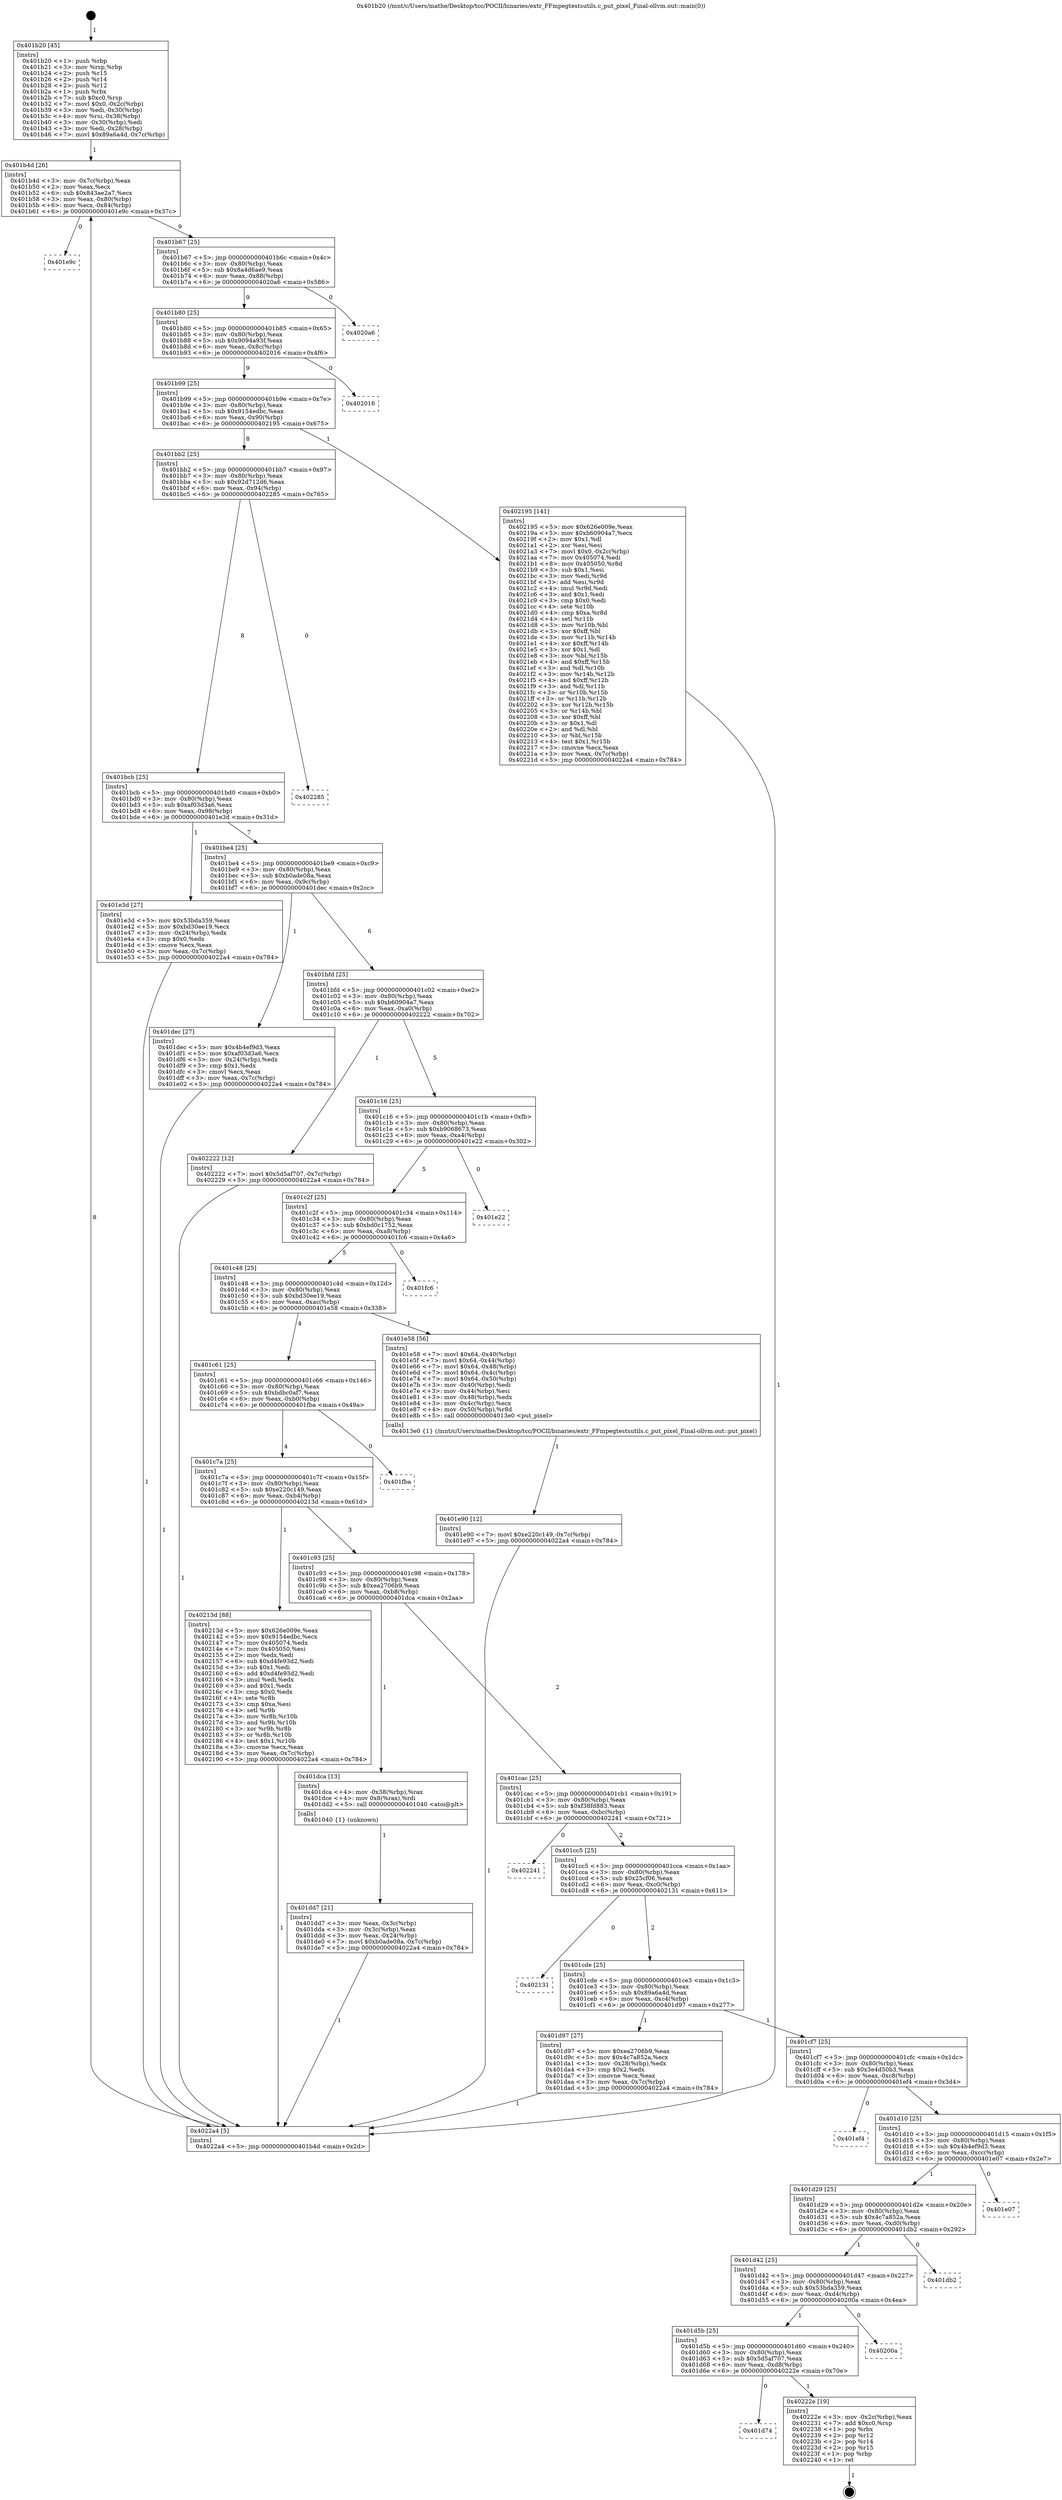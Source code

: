 digraph "0x401b20" {
  label = "0x401b20 (/mnt/c/Users/mathe/Desktop/tcc/POCII/binaries/extr_FFmpegtestsutils.c_put_pixel_Final-ollvm.out::main(0))"
  labelloc = "t"
  node[shape=record]

  Entry [label="",width=0.3,height=0.3,shape=circle,fillcolor=black,style=filled]
  "0x401b4d" [label="{
     0x401b4d [26]\l
     | [instrs]\l
     &nbsp;&nbsp;0x401b4d \<+3\>: mov -0x7c(%rbp),%eax\l
     &nbsp;&nbsp;0x401b50 \<+2\>: mov %eax,%ecx\l
     &nbsp;&nbsp;0x401b52 \<+6\>: sub $0x843ae2a7,%ecx\l
     &nbsp;&nbsp;0x401b58 \<+3\>: mov %eax,-0x80(%rbp)\l
     &nbsp;&nbsp;0x401b5b \<+6\>: mov %ecx,-0x84(%rbp)\l
     &nbsp;&nbsp;0x401b61 \<+6\>: je 0000000000401e9c \<main+0x37c\>\l
  }"]
  "0x401e9c" [label="{
     0x401e9c\l
  }", style=dashed]
  "0x401b67" [label="{
     0x401b67 [25]\l
     | [instrs]\l
     &nbsp;&nbsp;0x401b67 \<+5\>: jmp 0000000000401b6c \<main+0x4c\>\l
     &nbsp;&nbsp;0x401b6c \<+3\>: mov -0x80(%rbp),%eax\l
     &nbsp;&nbsp;0x401b6f \<+5\>: sub $0x8a4d6ae9,%eax\l
     &nbsp;&nbsp;0x401b74 \<+6\>: mov %eax,-0x88(%rbp)\l
     &nbsp;&nbsp;0x401b7a \<+6\>: je 00000000004020a6 \<main+0x586\>\l
  }"]
  Exit [label="",width=0.3,height=0.3,shape=circle,fillcolor=black,style=filled,peripheries=2]
  "0x4020a6" [label="{
     0x4020a6\l
  }", style=dashed]
  "0x401b80" [label="{
     0x401b80 [25]\l
     | [instrs]\l
     &nbsp;&nbsp;0x401b80 \<+5\>: jmp 0000000000401b85 \<main+0x65\>\l
     &nbsp;&nbsp;0x401b85 \<+3\>: mov -0x80(%rbp),%eax\l
     &nbsp;&nbsp;0x401b88 \<+5\>: sub $0x9094a93f,%eax\l
     &nbsp;&nbsp;0x401b8d \<+6\>: mov %eax,-0x8c(%rbp)\l
     &nbsp;&nbsp;0x401b93 \<+6\>: je 0000000000402016 \<main+0x4f6\>\l
  }"]
  "0x401d74" [label="{
     0x401d74\l
  }", style=dashed]
  "0x402016" [label="{
     0x402016\l
  }", style=dashed]
  "0x401b99" [label="{
     0x401b99 [25]\l
     | [instrs]\l
     &nbsp;&nbsp;0x401b99 \<+5\>: jmp 0000000000401b9e \<main+0x7e\>\l
     &nbsp;&nbsp;0x401b9e \<+3\>: mov -0x80(%rbp),%eax\l
     &nbsp;&nbsp;0x401ba1 \<+5\>: sub $0x9154edbc,%eax\l
     &nbsp;&nbsp;0x401ba6 \<+6\>: mov %eax,-0x90(%rbp)\l
     &nbsp;&nbsp;0x401bac \<+6\>: je 0000000000402195 \<main+0x675\>\l
  }"]
  "0x40222e" [label="{
     0x40222e [19]\l
     | [instrs]\l
     &nbsp;&nbsp;0x40222e \<+3\>: mov -0x2c(%rbp),%eax\l
     &nbsp;&nbsp;0x402231 \<+7\>: add $0xc0,%rsp\l
     &nbsp;&nbsp;0x402238 \<+1\>: pop %rbx\l
     &nbsp;&nbsp;0x402239 \<+2\>: pop %r12\l
     &nbsp;&nbsp;0x40223b \<+2\>: pop %r14\l
     &nbsp;&nbsp;0x40223d \<+2\>: pop %r15\l
     &nbsp;&nbsp;0x40223f \<+1\>: pop %rbp\l
     &nbsp;&nbsp;0x402240 \<+1\>: ret\l
  }"]
  "0x402195" [label="{
     0x402195 [141]\l
     | [instrs]\l
     &nbsp;&nbsp;0x402195 \<+5\>: mov $0x626e009e,%eax\l
     &nbsp;&nbsp;0x40219a \<+5\>: mov $0xb60904a7,%ecx\l
     &nbsp;&nbsp;0x40219f \<+2\>: mov $0x1,%dl\l
     &nbsp;&nbsp;0x4021a1 \<+2\>: xor %esi,%esi\l
     &nbsp;&nbsp;0x4021a3 \<+7\>: movl $0x0,-0x2c(%rbp)\l
     &nbsp;&nbsp;0x4021aa \<+7\>: mov 0x405074,%edi\l
     &nbsp;&nbsp;0x4021b1 \<+8\>: mov 0x405050,%r8d\l
     &nbsp;&nbsp;0x4021b9 \<+3\>: sub $0x1,%esi\l
     &nbsp;&nbsp;0x4021bc \<+3\>: mov %edi,%r9d\l
     &nbsp;&nbsp;0x4021bf \<+3\>: add %esi,%r9d\l
     &nbsp;&nbsp;0x4021c2 \<+4\>: imul %r9d,%edi\l
     &nbsp;&nbsp;0x4021c6 \<+3\>: and $0x1,%edi\l
     &nbsp;&nbsp;0x4021c9 \<+3\>: cmp $0x0,%edi\l
     &nbsp;&nbsp;0x4021cc \<+4\>: sete %r10b\l
     &nbsp;&nbsp;0x4021d0 \<+4\>: cmp $0xa,%r8d\l
     &nbsp;&nbsp;0x4021d4 \<+4\>: setl %r11b\l
     &nbsp;&nbsp;0x4021d8 \<+3\>: mov %r10b,%bl\l
     &nbsp;&nbsp;0x4021db \<+3\>: xor $0xff,%bl\l
     &nbsp;&nbsp;0x4021de \<+3\>: mov %r11b,%r14b\l
     &nbsp;&nbsp;0x4021e1 \<+4\>: xor $0xff,%r14b\l
     &nbsp;&nbsp;0x4021e5 \<+3\>: xor $0x1,%dl\l
     &nbsp;&nbsp;0x4021e8 \<+3\>: mov %bl,%r15b\l
     &nbsp;&nbsp;0x4021eb \<+4\>: and $0xff,%r15b\l
     &nbsp;&nbsp;0x4021ef \<+3\>: and %dl,%r10b\l
     &nbsp;&nbsp;0x4021f2 \<+3\>: mov %r14b,%r12b\l
     &nbsp;&nbsp;0x4021f5 \<+4\>: and $0xff,%r12b\l
     &nbsp;&nbsp;0x4021f9 \<+3\>: and %dl,%r11b\l
     &nbsp;&nbsp;0x4021fc \<+3\>: or %r10b,%r15b\l
     &nbsp;&nbsp;0x4021ff \<+3\>: or %r11b,%r12b\l
     &nbsp;&nbsp;0x402202 \<+3\>: xor %r12b,%r15b\l
     &nbsp;&nbsp;0x402205 \<+3\>: or %r14b,%bl\l
     &nbsp;&nbsp;0x402208 \<+3\>: xor $0xff,%bl\l
     &nbsp;&nbsp;0x40220b \<+3\>: or $0x1,%dl\l
     &nbsp;&nbsp;0x40220e \<+2\>: and %dl,%bl\l
     &nbsp;&nbsp;0x402210 \<+3\>: or %bl,%r15b\l
     &nbsp;&nbsp;0x402213 \<+4\>: test $0x1,%r15b\l
     &nbsp;&nbsp;0x402217 \<+3\>: cmovne %ecx,%eax\l
     &nbsp;&nbsp;0x40221a \<+3\>: mov %eax,-0x7c(%rbp)\l
     &nbsp;&nbsp;0x40221d \<+5\>: jmp 00000000004022a4 \<main+0x784\>\l
  }"]
  "0x401bb2" [label="{
     0x401bb2 [25]\l
     | [instrs]\l
     &nbsp;&nbsp;0x401bb2 \<+5\>: jmp 0000000000401bb7 \<main+0x97\>\l
     &nbsp;&nbsp;0x401bb7 \<+3\>: mov -0x80(%rbp),%eax\l
     &nbsp;&nbsp;0x401bba \<+5\>: sub $0x92d712d6,%eax\l
     &nbsp;&nbsp;0x401bbf \<+6\>: mov %eax,-0x94(%rbp)\l
     &nbsp;&nbsp;0x401bc5 \<+6\>: je 0000000000402285 \<main+0x765\>\l
  }"]
  "0x401d5b" [label="{
     0x401d5b [25]\l
     | [instrs]\l
     &nbsp;&nbsp;0x401d5b \<+5\>: jmp 0000000000401d60 \<main+0x240\>\l
     &nbsp;&nbsp;0x401d60 \<+3\>: mov -0x80(%rbp),%eax\l
     &nbsp;&nbsp;0x401d63 \<+5\>: sub $0x5d5af707,%eax\l
     &nbsp;&nbsp;0x401d68 \<+6\>: mov %eax,-0xd8(%rbp)\l
     &nbsp;&nbsp;0x401d6e \<+6\>: je 000000000040222e \<main+0x70e\>\l
  }"]
  "0x402285" [label="{
     0x402285\l
  }", style=dashed]
  "0x401bcb" [label="{
     0x401bcb [25]\l
     | [instrs]\l
     &nbsp;&nbsp;0x401bcb \<+5\>: jmp 0000000000401bd0 \<main+0xb0\>\l
     &nbsp;&nbsp;0x401bd0 \<+3\>: mov -0x80(%rbp),%eax\l
     &nbsp;&nbsp;0x401bd3 \<+5\>: sub $0xaf03d3a6,%eax\l
     &nbsp;&nbsp;0x401bd8 \<+6\>: mov %eax,-0x98(%rbp)\l
     &nbsp;&nbsp;0x401bde \<+6\>: je 0000000000401e3d \<main+0x31d\>\l
  }"]
  "0x40200a" [label="{
     0x40200a\l
  }", style=dashed]
  "0x401e3d" [label="{
     0x401e3d [27]\l
     | [instrs]\l
     &nbsp;&nbsp;0x401e3d \<+5\>: mov $0x53bda359,%eax\l
     &nbsp;&nbsp;0x401e42 \<+5\>: mov $0xbd30ee19,%ecx\l
     &nbsp;&nbsp;0x401e47 \<+3\>: mov -0x24(%rbp),%edx\l
     &nbsp;&nbsp;0x401e4a \<+3\>: cmp $0x0,%edx\l
     &nbsp;&nbsp;0x401e4d \<+3\>: cmove %ecx,%eax\l
     &nbsp;&nbsp;0x401e50 \<+3\>: mov %eax,-0x7c(%rbp)\l
     &nbsp;&nbsp;0x401e53 \<+5\>: jmp 00000000004022a4 \<main+0x784\>\l
  }"]
  "0x401be4" [label="{
     0x401be4 [25]\l
     | [instrs]\l
     &nbsp;&nbsp;0x401be4 \<+5\>: jmp 0000000000401be9 \<main+0xc9\>\l
     &nbsp;&nbsp;0x401be9 \<+3\>: mov -0x80(%rbp),%eax\l
     &nbsp;&nbsp;0x401bec \<+5\>: sub $0xb0ade08a,%eax\l
     &nbsp;&nbsp;0x401bf1 \<+6\>: mov %eax,-0x9c(%rbp)\l
     &nbsp;&nbsp;0x401bf7 \<+6\>: je 0000000000401dec \<main+0x2cc\>\l
  }"]
  "0x401d42" [label="{
     0x401d42 [25]\l
     | [instrs]\l
     &nbsp;&nbsp;0x401d42 \<+5\>: jmp 0000000000401d47 \<main+0x227\>\l
     &nbsp;&nbsp;0x401d47 \<+3\>: mov -0x80(%rbp),%eax\l
     &nbsp;&nbsp;0x401d4a \<+5\>: sub $0x53bda359,%eax\l
     &nbsp;&nbsp;0x401d4f \<+6\>: mov %eax,-0xd4(%rbp)\l
     &nbsp;&nbsp;0x401d55 \<+6\>: je 000000000040200a \<main+0x4ea\>\l
  }"]
  "0x401dec" [label="{
     0x401dec [27]\l
     | [instrs]\l
     &nbsp;&nbsp;0x401dec \<+5\>: mov $0x4b4ef9d3,%eax\l
     &nbsp;&nbsp;0x401df1 \<+5\>: mov $0xaf03d3a6,%ecx\l
     &nbsp;&nbsp;0x401df6 \<+3\>: mov -0x24(%rbp),%edx\l
     &nbsp;&nbsp;0x401df9 \<+3\>: cmp $0x1,%edx\l
     &nbsp;&nbsp;0x401dfc \<+3\>: cmovl %ecx,%eax\l
     &nbsp;&nbsp;0x401dff \<+3\>: mov %eax,-0x7c(%rbp)\l
     &nbsp;&nbsp;0x401e02 \<+5\>: jmp 00000000004022a4 \<main+0x784\>\l
  }"]
  "0x401bfd" [label="{
     0x401bfd [25]\l
     | [instrs]\l
     &nbsp;&nbsp;0x401bfd \<+5\>: jmp 0000000000401c02 \<main+0xe2\>\l
     &nbsp;&nbsp;0x401c02 \<+3\>: mov -0x80(%rbp),%eax\l
     &nbsp;&nbsp;0x401c05 \<+5\>: sub $0xb60904a7,%eax\l
     &nbsp;&nbsp;0x401c0a \<+6\>: mov %eax,-0xa0(%rbp)\l
     &nbsp;&nbsp;0x401c10 \<+6\>: je 0000000000402222 \<main+0x702\>\l
  }"]
  "0x401db2" [label="{
     0x401db2\l
  }", style=dashed]
  "0x402222" [label="{
     0x402222 [12]\l
     | [instrs]\l
     &nbsp;&nbsp;0x402222 \<+7\>: movl $0x5d5af707,-0x7c(%rbp)\l
     &nbsp;&nbsp;0x402229 \<+5\>: jmp 00000000004022a4 \<main+0x784\>\l
  }"]
  "0x401c16" [label="{
     0x401c16 [25]\l
     | [instrs]\l
     &nbsp;&nbsp;0x401c16 \<+5\>: jmp 0000000000401c1b \<main+0xfb\>\l
     &nbsp;&nbsp;0x401c1b \<+3\>: mov -0x80(%rbp),%eax\l
     &nbsp;&nbsp;0x401c1e \<+5\>: sub $0xb9068673,%eax\l
     &nbsp;&nbsp;0x401c23 \<+6\>: mov %eax,-0xa4(%rbp)\l
     &nbsp;&nbsp;0x401c29 \<+6\>: je 0000000000401e22 \<main+0x302\>\l
  }"]
  "0x401d29" [label="{
     0x401d29 [25]\l
     | [instrs]\l
     &nbsp;&nbsp;0x401d29 \<+5\>: jmp 0000000000401d2e \<main+0x20e\>\l
     &nbsp;&nbsp;0x401d2e \<+3\>: mov -0x80(%rbp),%eax\l
     &nbsp;&nbsp;0x401d31 \<+5\>: sub $0x4c7a852a,%eax\l
     &nbsp;&nbsp;0x401d36 \<+6\>: mov %eax,-0xd0(%rbp)\l
     &nbsp;&nbsp;0x401d3c \<+6\>: je 0000000000401db2 \<main+0x292\>\l
  }"]
  "0x401e22" [label="{
     0x401e22\l
  }", style=dashed]
  "0x401c2f" [label="{
     0x401c2f [25]\l
     | [instrs]\l
     &nbsp;&nbsp;0x401c2f \<+5\>: jmp 0000000000401c34 \<main+0x114\>\l
     &nbsp;&nbsp;0x401c34 \<+3\>: mov -0x80(%rbp),%eax\l
     &nbsp;&nbsp;0x401c37 \<+5\>: sub $0xbd0c1752,%eax\l
     &nbsp;&nbsp;0x401c3c \<+6\>: mov %eax,-0xa8(%rbp)\l
     &nbsp;&nbsp;0x401c42 \<+6\>: je 0000000000401fc6 \<main+0x4a6\>\l
  }"]
  "0x401e07" [label="{
     0x401e07\l
  }", style=dashed]
  "0x401fc6" [label="{
     0x401fc6\l
  }", style=dashed]
  "0x401c48" [label="{
     0x401c48 [25]\l
     | [instrs]\l
     &nbsp;&nbsp;0x401c48 \<+5\>: jmp 0000000000401c4d \<main+0x12d\>\l
     &nbsp;&nbsp;0x401c4d \<+3\>: mov -0x80(%rbp),%eax\l
     &nbsp;&nbsp;0x401c50 \<+5\>: sub $0xbd30ee19,%eax\l
     &nbsp;&nbsp;0x401c55 \<+6\>: mov %eax,-0xac(%rbp)\l
     &nbsp;&nbsp;0x401c5b \<+6\>: je 0000000000401e58 \<main+0x338\>\l
  }"]
  "0x401d10" [label="{
     0x401d10 [25]\l
     | [instrs]\l
     &nbsp;&nbsp;0x401d10 \<+5\>: jmp 0000000000401d15 \<main+0x1f5\>\l
     &nbsp;&nbsp;0x401d15 \<+3\>: mov -0x80(%rbp),%eax\l
     &nbsp;&nbsp;0x401d18 \<+5\>: sub $0x4b4ef9d3,%eax\l
     &nbsp;&nbsp;0x401d1d \<+6\>: mov %eax,-0xcc(%rbp)\l
     &nbsp;&nbsp;0x401d23 \<+6\>: je 0000000000401e07 \<main+0x2e7\>\l
  }"]
  "0x401e58" [label="{
     0x401e58 [56]\l
     | [instrs]\l
     &nbsp;&nbsp;0x401e58 \<+7\>: movl $0x64,-0x40(%rbp)\l
     &nbsp;&nbsp;0x401e5f \<+7\>: movl $0x64,-0x44(%rbp)\l
     &nbsp;&nbsp;0x401e66 \<+7\>: movl $0x64,-0x48(%rbp)\l
     &nbsp;&nbsp;0x401e6d \<+7\>: movl $0x64,-0x4c(%rbp)\l
     &nbsp;&nbsp;0x401e74 \<+7\>: movl $0x64,-0x50(%rbp)\l
     &nbsp;&nbsp;0x401e7b \<+3\>: mov -0x40(%rbp),%edi\l
     &nbsp;&nbsp;0x401e7e \<+3\>: mov -0x44(%rbp),%esi\l
     &nbsp;&nbsp;0x401e81 \<+3\>: mov -0x48(%rbp),%edx\l
     &nbsp;&nbsp;0x401e84 \<+3\>: mov -0x4c(%rbp),%ecx\l
     &nbsp;&nbsp;0x401e87 \<+4\>: mov -0x50(%rbp),%r8d\l
     &nbsp;&nbsp;0x401e8b \<+5\>: call 00000000004013e0 \<put_pixel\>\l
     | [calls]\l
     &nbsp;&nbsp;0x4013e0 \{1\} (/mnt/c/Users/mathe/Desktop/tcc/POCII/binaries/extr_FFmpegtestsutils.c_put_pixel_Final-ollvm.out::put_pixel)\l
  }"]
  "0x401c61" [label="{
     0x401c61 [25]\l
     | [instrs]\l
     &nbsp;&nbsp;0x401c61 \<+5\>: jmp 0000000000401c66 \<main+0x146\>\l
     &nbsp;&nbsp;0x401c66 \<+3\>: mov -0x80(%rbp),%eax\l
     &nbsp;&nbsp;0x401c69 \<+5\>: sub $0xbdbc0af7,%eax\l
     &nbsp;&nbsp;0x401c6e \<+6\>: mov %eax,-0xb0(%rbp)\l
     &nbsp;&nbsp;0x401c74 \<+6\>: je 0000000000401fba \<main+0x49a\>\l
  }"]
  "0x401ef4" [label="{
     0x401ef4\l
  }", style=dashed]
  "0x401fba" [label="{
     0x401fba\l
  }", style=dashed]
  "0x401c7a" [label="{
     0x401c7a [25]\l
     | [instrs]\l
     &nbsp;&nbsp;0x401c7a \<+5\>: jmp 0000000000401c7f \<main+0x15f\>\l
     &nbsp;&nbsp;0x401c7f \<+3\>: mov -0x80(%rbp),%eax\l
     &nbsp;&nbsp;0x401c82 \<+5\>: sub $0xe220c149,%eax\l
     &nbsp;&nbsp;0x401c87 \<+6\>: mov %eax,-0xb4(%rbp)\l
     &nbsp;&nbsp;0x401c8d \<+6\>: je 000000000040213d \<main+0x61d\>\l
  }"]
  "0x401e90" [label="{
     0x401e90 [12]\l
     | [instrs]\l
     &nbsp;&nbsp;0x401e90 \<+7\>: movl $0xe220c149,-0x7c(%rbp)\l
     &nbsp;&nbsp;0x401e97 \<+5\>: jmp 00000000004022a4 \<main+0x784\>\l
  }"]
  "0x40213d" [label="{
     0x40213d [88]\l
     | [instrs]\l
     &nbsp;&nbsp;0x40213d \<+5\>: mov $0x626e009e,%eax\l
     &nbsp;&nbsp;0x402142 \<+5\>: mov $0x9154edbc,%ecx\l
     &nbsp;&nbsp;0x402147 \<+7\>: mov 0x405074,%edx\l
     &nbsp;&nbsp;0x40214e \<+7\>: mov 0x405050,%esi\l
     &nbsp;&nbsp;0x402155 \<+2\>: mov %edx,%edi\l
     &nbsp;&nbsp;0x402157 \<+6\>: sub $0xd4fe93d2,%edi\l
     &nbsp;&nbsp;0x40215d \<+3\>: sub $0x1,%edi\l
     &nbsp;&nbsp;0x402160 \<+6\>: add $0xd4fe93d2,%edi\l
     &nbsp;&nbsp;0x402166 \<+3\>: imul %edi,%edx\l
     &nbsp;&nbsp;0x402169 \<+3\>: and $0x1,%edx\l
     &nbsp;&nbsp;0x40216c \<+3\>: cmp $0x0,%edx\l
     &nbsp;&nbsp;0x40216f \<+4\>: sete %r8b\l
     &nbsp;&nbsp;0x402173 \<+3\>: cmp $0xa,%esi\l
     &nbsp;&nbsp;0x402176 \<+4\>: setl %r9b\l
     &nbsp;&nbsp;0x40217a \<+3\>: mov %r8b,%r10b\l
     &nbsp;&nbsp;0x40217d \<+3\>: and %r9b,%r10b\l
     &nbsp;&nbsp;0x402180 \<+3\>: xor %r9b,%r8b\l
     &nbsp;&nbsp;0x402183 \<+3\>: or %r8b,%r10b\l
     &nbsp;&nbsp;0x402186 \<+4\>: test $0x1,%r10b\l
     &nbsp;&nbsp;0x40218a \<+3\>: cmovne %ecx,%eax\l
     &nbsp;&nbsp;0x40218d \<+3\>: mov %eax,-0x7c(%rbp)\l
     &nbsp;&nbsp;0x402190 \<+5\>: jmp 00000000004022a4 \<main+0x784\>\l
  }"]
  "0x401c93" [label="{
     0x401c93 [25]\l
     | [instrs]\l
     &nbsp;&nbsp;0x401c93 \<+5\>: jmp 0000000000401c98 \<main+0x178\>\l
     &nbsp;&nbsp;0x401c98 \<+3\>: mov -0x80(%rbp),%eax\l
     &nbsp;&nbsp;0x401c9b \<+5\>: sub $0xea2706b9,%eax\l
     &nbsp;&nbsp;0x401ca0 \<+6\>: mov %eax,-0xb8(%rbp)\l
     &nbsp;&nbsp;0x401ca6 \<+6\>: je 0000000000401dca \<main+0x2aa\>\l
  }"]
  "0x401dd7" [label="{
     0x401dd7 [21]\l
     | [instrs]\l
     &nbsp;&nbsp;0x401dd7 \<+3\>: mov %eax,-0x3c(%rbp)\l
     &nbsp;&nbsp;0x401dda \<+3\>: mov -0x3c(%rbp),%eax\l
     &nbsp;&nbsp;0x401ddd \<+3\>: mov %eax,-0x24(%rbp)\l
     &nbsp;&nbsp;0x401de0 \<+7\>: movl $0xb0ade08a,-0x7c(%rbp)\l
     &nbsp;&nbsp;0x401de7 \<+5\>: jmp 00000000004022a4 \<main+0x784\>\l
  }"]
  "0x401dca" [label="{
     0x401dca [13]\l
     | [instrs]\l
     &nbsp;&nbsp;0x401dca \<+4\>: mov -0x38(%rbp),%rax\l
     &nbsp;&nbsp;0x401dce \<+4\>: mov 0x8(%rax),%rdi\l
     &nbsp;&nbsp;0x401dd2 \<+5\>: call 0000000000401040 \<atoi@plt\>\l
     | [calls]\l
     &nbsp;&nbsp;0x401040 \{1\} (unknown)\l
  }"]
  "0x401cac" [label="{
     0x401cac [25]\l
     | [instrs]\l
     &nbsp;&nbsp;0x401cac \<+5\>: jmp 0000000000401cb1 \<main+0x191\>\l
     &nbsp;&nbsp;0x401cb1 \<+3\>: mov -0x80(%rbp),%eax\l
     &nbsp;&nbsp;0x401cb4 \<+5\>: sub $0xf38fd883,%eax\l
     &nbsp;&nbsp;0x401cb9 \<+6\>: mov %eax,-0xbc(%rbp)\l
     &nbsp;&nbsp;0x401cbf \<+6\>: je 0000000000402241 \<main+0x721\>\l
  }"]
  "0x401b20" [label="{
     0x401b20 [45]\l
     | [instrs]\l
     &nbsp;&nbsp;0x401b20 \<+1\>: push %rbp\l
     &nbsp;&nbsp;0x401b21 \<+3\>: mov %rsp,%rbp\l
     &nbsp;&nbsp;0x401b24 \<+2\>: push %r15\l
     &nbsp;&nbsp;0x401b26 \<+2\>: push %r14\l
     &nbsp;&nbsp;0x401b28 \<+2\>: push %r12\l
     &nbsp;&nbsp;0x401b2a \<+1\>: push %rbx\l
     &nbsp;&nbsp;0x401b2b \<+7\>: sub $0xc0,%rsp\l
     &nbsp;&nbsp;0x401b32 \<+7\>: movl $0x0,-0x2c(%rbp)\l
     &nbsp;&nbsp;0x401b39 \<+3\>: mov %edi,-0x30(%rbp)\l
     &nbsp;&nbsp;0x401b3c \<+4\>: mov %rsi,-0x38(%rbp)\l
     &nbsp;&nbsp;0x401b40 \<+3\>: mov -0x30(%rbp),%edi\l
     &nbsp;&nbsp;0x401b43 \<+3\>: mov %edi,-0x28(%rbp)\l
     &nbsp;&nbsp;0x401b46 \<+7\>: movl $0x89a6a4d,-0x7c(%rbp)\l
  }"]
  "0x402241" [label="{
     0x402241\l
  }", style=dashed]
  "0x401cc5" [label="{
     0x401cc5 [25]\l
     | [instrs]\l
     &nbsp;&nbsp;0x401cc5 \<+5\>: jmp 0000000000401cca \<main+0x1aa\>\l
     &nbsp;&nbsp;0x401cca \<+3\>: mov -0x80(%rbp),%eax\l
     &nbsp;&nbsp;0x401ccd \<+5\>: sub $0x25cf06,%eax\l
     &nbsp;&nbsp;0x401cd2 \<+6\>: mov %eax,-0xc0(%rbp)\l
     &nbsp;&nbsp;0x401cd8 \<+6\>: je 0000000000402131 \<main+0x611\>\l
  }"]
  "0x4022a4" [label="{
     0x4022a4 [5]\l
     | [instrs]\l
     &nbsp;&nbsp;0x4022a4 \<+5\>: jmp 0000000000401b4d \<main+0x2d\>\l
  }"]
  "0x402131" [label="{
     0x402131\l
  }", style=dashed]
  "0x401cde" [label="{
     0x401cde [25]\l
     | [instrs]\l
     &nbsp;&nbsp;0x401cde \<+5\>: jmp 0000000000401ce3 \<main+0x1c3\>\l
     &nbsp;&nbsp;0x401ce3 \<+3\>: mov -0x80(%rbp),%eax\l
     &nbsp;&nbsp;0x401ce6 \<+5\>: sub $0x89a6a4d,%eax\l
     &nbsp;&nbsp;0x401ceb \<+6\>: mov %eax,-0xc4(%rbp)\l
     &nbsp;&nbsp;0x401cf1 \<+6\>: je 0000000000401d97 \<main+0x277\>\l
  }"]
  "0x401cf7" [label="{
     0x401cf7 [25]\l
     | [instrs]\l
     &nbsp;&nbsp;0x401cf7 \<+5\>: jmp 0000000000401cfc \<main+0x1dc\>\l
     &nbsp;&nbsp;0x401cfc \<+3\>: mov -0x80(%rbp),%eax\l
     &nbsp;&nbsp;0x401cff \<+5\>: sub $0x3e4d50b3,%eax\l
     &nbsp;&nbsp;0x401d04 \<+6\>: mov %eax,-0xc8(%rbp)\l
     &nbsp;&nbsp;0x401d0a \<+6\>: je 0000000000401ef4 \<main+0x3d4\>\l
  }"]
  "0x401d97" [label="{
     0x401d97 [27]\l
     | [instrs]\l
     &nbsp;&nbsp;0x401d97 \<+5\>: mov $0xea2706b9,%eax\l
     &nbsp;&nbsp;0x401d9c \<+5\>: mov $0x4c7a852a,%ecx\l
     &nbsp;&nbsp;0x401da1 \<+3\>: mov -0x28(%rbp),%edx\l
     &nbsp;&nbsp;0x401da4 \<+3\>: cmp $0x2,%edx\l
     &nbsp;&nbsp;0x401da7 \<+3\>: cmovne %ecx,%eax\l
     &nbsp;&nbsp;0x401daa \<+3\>: mov %eax,-0x7c(%rbp)\l
     &nbsp;&nbsp;0x401dad \<+5\>: jmp 00000000004022a4 \<main+0x784\>\l
  }"]
  Entry -> "0x401b20" [label=" 1"]
  "0x401b4d" -> "0x401e9c" [label=" 0"]
  "0x401b4d" -> "0x401b67" [label=" 9"]
  "0x40222e" -> Exit [label=" 1"]
  "0x401b67" -> "0x4020a6" [label=" 0"]
  "0x401b67" -> "0x401b80" [label=" 9"]
  "0x401d5b" -> "0x401d74" [label=" 0"]
  "0x401b80" -> "0x402016" [label=" 0"]
  "0x401b80" -> "0x401b99" [label=" 9"]
  "0x401d5b" -> "0x40222e" [label=" 1"]
  "0x401b99" -> "0x402195" [label=" 1"]
  "0x401b99" -> "0x401bb2" [label=" 8"]
  "0x401d42" -> "0x401d5b" [label=" 1"]
  "0x401bb2" -> "0x402285" [label=" 0"]
  "0x401bb2" -> "0x401bcb" [label=" 8"]
  "0x401d42" -> "0x40200a" [label=" 0"]
  "0x401bcb" -> "0x401e3d" [label=" 1"]
  "0x401bcb" -> "0x401be4" [label=" 7"]
  "0x401d29" -> "0x401d42" [label=" 1"]
  "0x401be4" -> "0x401dec" [label=" 1"]
  "0x401be4" -> "0x401bfd" [label=" 6"]
  "0x401d29" -> "0x401db2" [label=" 0"]
  "0x401bfd" -> "0x402222" [label=" 1"]
  "0x401bfd" -> "0x401c16" [label=" 5"]
  "0x401d10" -> "0x401d29" [label=" 1"]
  "0x401c16" -> "0x401e22" [label=" 0"]
  "0x401c16" -> "0x401c2f" [label=" 5"]
  "0x401d10" -> "0x401e07" [label=" 0"]
  "0x401c2f" -> "0x401fc6" [label=" 0"]
  "0x401c2f" -> "0x401c48" [label=" 5"]
  "0x401cf7" -> "0x401d10" [label=" 1"]
  "0x401c48" -> "0x401e58" [label=" 1"]
  "0x401c48" -> "0x401c61" [label=" 4"]
  "0x401cf7" -> "0x401ef4" [label=" 0"]
  "0x401c61" -> "0x401fba" [label=" 0"]
  "0x401c61" -> "0x401c7a" [label=" 4"]
  "0x402222" -> "0x4022a4" [label=" 1"]
  "0x401c7a" -> "0x40213d" [label=" 1"]
  "0x401c7a" -> "0x401c93" [label=" 3"]
  "0x402195" -> "0x4022a4" [label=" 1"]
  "0x401c93" -> "0x401dca" [label=" 1"]
  "0x401c93" -> "0x401cac" [label=" 2"]
  "0x40213d" -> "0x4022a4" [label=" 1"]
  "0x401cac" -> "0x402241" [label=" 0"]
  "0x401cac" -> "0x401cc5" [label=" 2"]
  "0x401e90" -> "0x4022a4" [label=" 1"]
  "0x401cc5" -> "0x402131" [label=" 0"]
  "0x401cc5" -> "0x401cde" [label=" 2"]
  "0x401e58" -> "0x401e90" [label=" 1"]
  "0x401cde" -> "0x401d97" [label=" 1"]
  "0x401cde" -> "0x401cf7" [label=" 1"]
  "0x401d97" -> "0x4022a4" [label=" 1"]
  "0x401b20" -> "0x401b4d" [label=" 1"]
  "0x4022a4" -> "0x401b4d" [label=" 8"]
  "0x401dca" -> "0x401dd7" [label=" 1"]
  "0x401dd7" -> "0x4022a4" [label=" 1"]
  "0x401dec" -> "0x4022a4" [label=" 1"]
  "0x401e3d" -> "0x4022a4" [label=" 1"]
}
